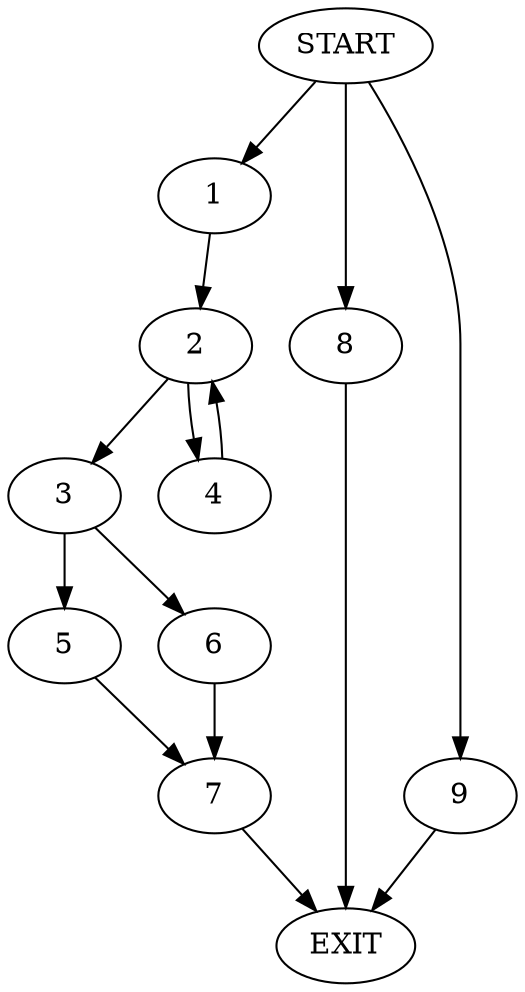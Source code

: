 digraph {
0 [label="START"]
10 [label="EXIT"]
0 -> 1
1 -> 2
2 -> 3
2 -> 4
4 -> 2
3 -> 5
3 -> 6
5 -> 7
6 -> 7
0 -> 8
8 -> 10
7 -> 10
0 -> 9
9 -> 10
}
